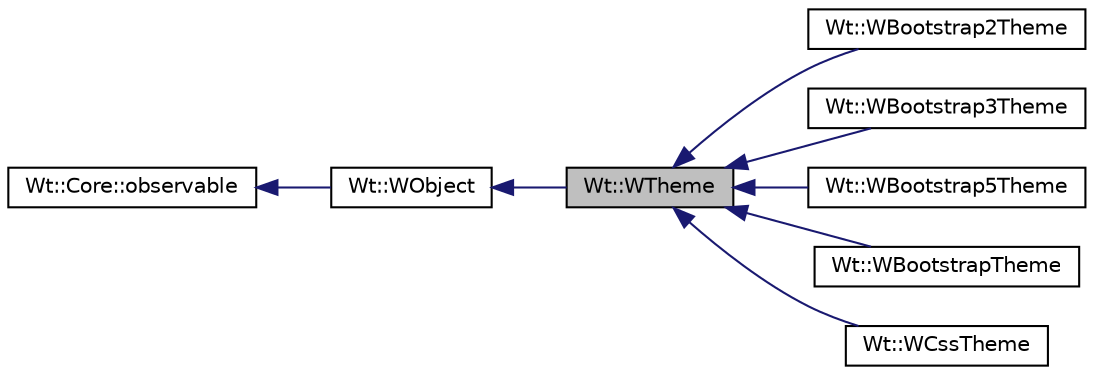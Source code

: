 digraph "Wt::WTheme"
{
 // LATEX_PDF_SIZE
  edge [fontname="Helvetica",fontsize="10",labelfontname="Helvetica",labelfontsize="10"];
  node [fontname="Helvetica",fontsize="10",shape=record];
  rankdir="LR";
  Node1 [label="Wt::WTheme",height=0.2,width=0.4,color="black", fillcolor="grey75", style="filled", fontcolor="black",tooltip=" "];
  Node2 -> Node1 [dir="back",color="midnightblue",fontsize="10",style="solid",fontname="Helvetica"];
  Node2 [label="Wt::WObject",height=0.2,width=0.4,color="black", fillcolor="white", style="filled",URL="$classWt_1_1WObject.html",tooltip="A base class for objects that participate in the signal/slot system."];
  Node3 -> Node2 [dir="back",color="midnightblue",fontsize="10",style="solid",fontname="Helvetica"];
  Node3 [label="Wt::Core::observable",height=0.2,width=0.4,color="black", fillcolor="white", style="filled",URL="$classWt_1_1Core_1_1observable.html",tooltip="A base class for objects whose life-time can be tracked."];
  Node1 -> Node4 [dir="back",color="midnightblue",fontsize="10",style="solid",fontname="Helvetica"];
  Node4 [label="Wt::WBootstrap2Theme",height=0.2,width=0.4,color="black", fillcolor="white", style="filled",URL="$classWt_1_1WBootstrap2Theme.html",tooltip="Theme based on the Twitter Bootstrap 2 CSS framework."];
  Node1 -> Node5 [dir="back",color="midnightblue",fontsize="10",style="solid",fontname="Helvetica"];
  Node5 [label="Wt::WBootstrap3Theme",height=0.2,width=0.4,color="black", fillcolor="white", style="filled",URL="$classWt_1_1WBootstrap3Theme.html",tooltip="Theme based on the Twitter Bootstrap 3 CSS framework."];
  Node1 -> Node6 [dir="back",color="midnightblue",fontsize="10",style="solid",fontname="Helvetica"];
  Node6 [label="Wt::WBootstrap5Theme",height=0.2,width=0.4,color="black", fillcolor="white", style="filled",URL="$classWt_1_1WBootstrap5Theme.html",tooltip="Theme based on the Bootstrap 5 CSS framework."];
  Node1 -> Node7 [dir="back",color="midnightblue",fontsize="10",style="solid",fontname="Helvetica"];
  Node7 [label="Wt::WBootstrapTheme",height=0.2,width=0.4,color="black", fillcolor="white", style="filled",URL="$classWt_1_1WBootstrapTheme.html",tooltip="Theme based on the Twitter Bootstrap CSS framework."];
  Node1 -> Node8 [dir="back",color="midnightblue",fontsize="10",style="solid",fontname="Helvetica"];
  Node8 [label="Wt::WCssTheme",height=0.2,width=0.4,color="black", fillcolor="white", style="filled",URL="$classWt_1_1WCssTheme.html",tooltip=" "];
}
